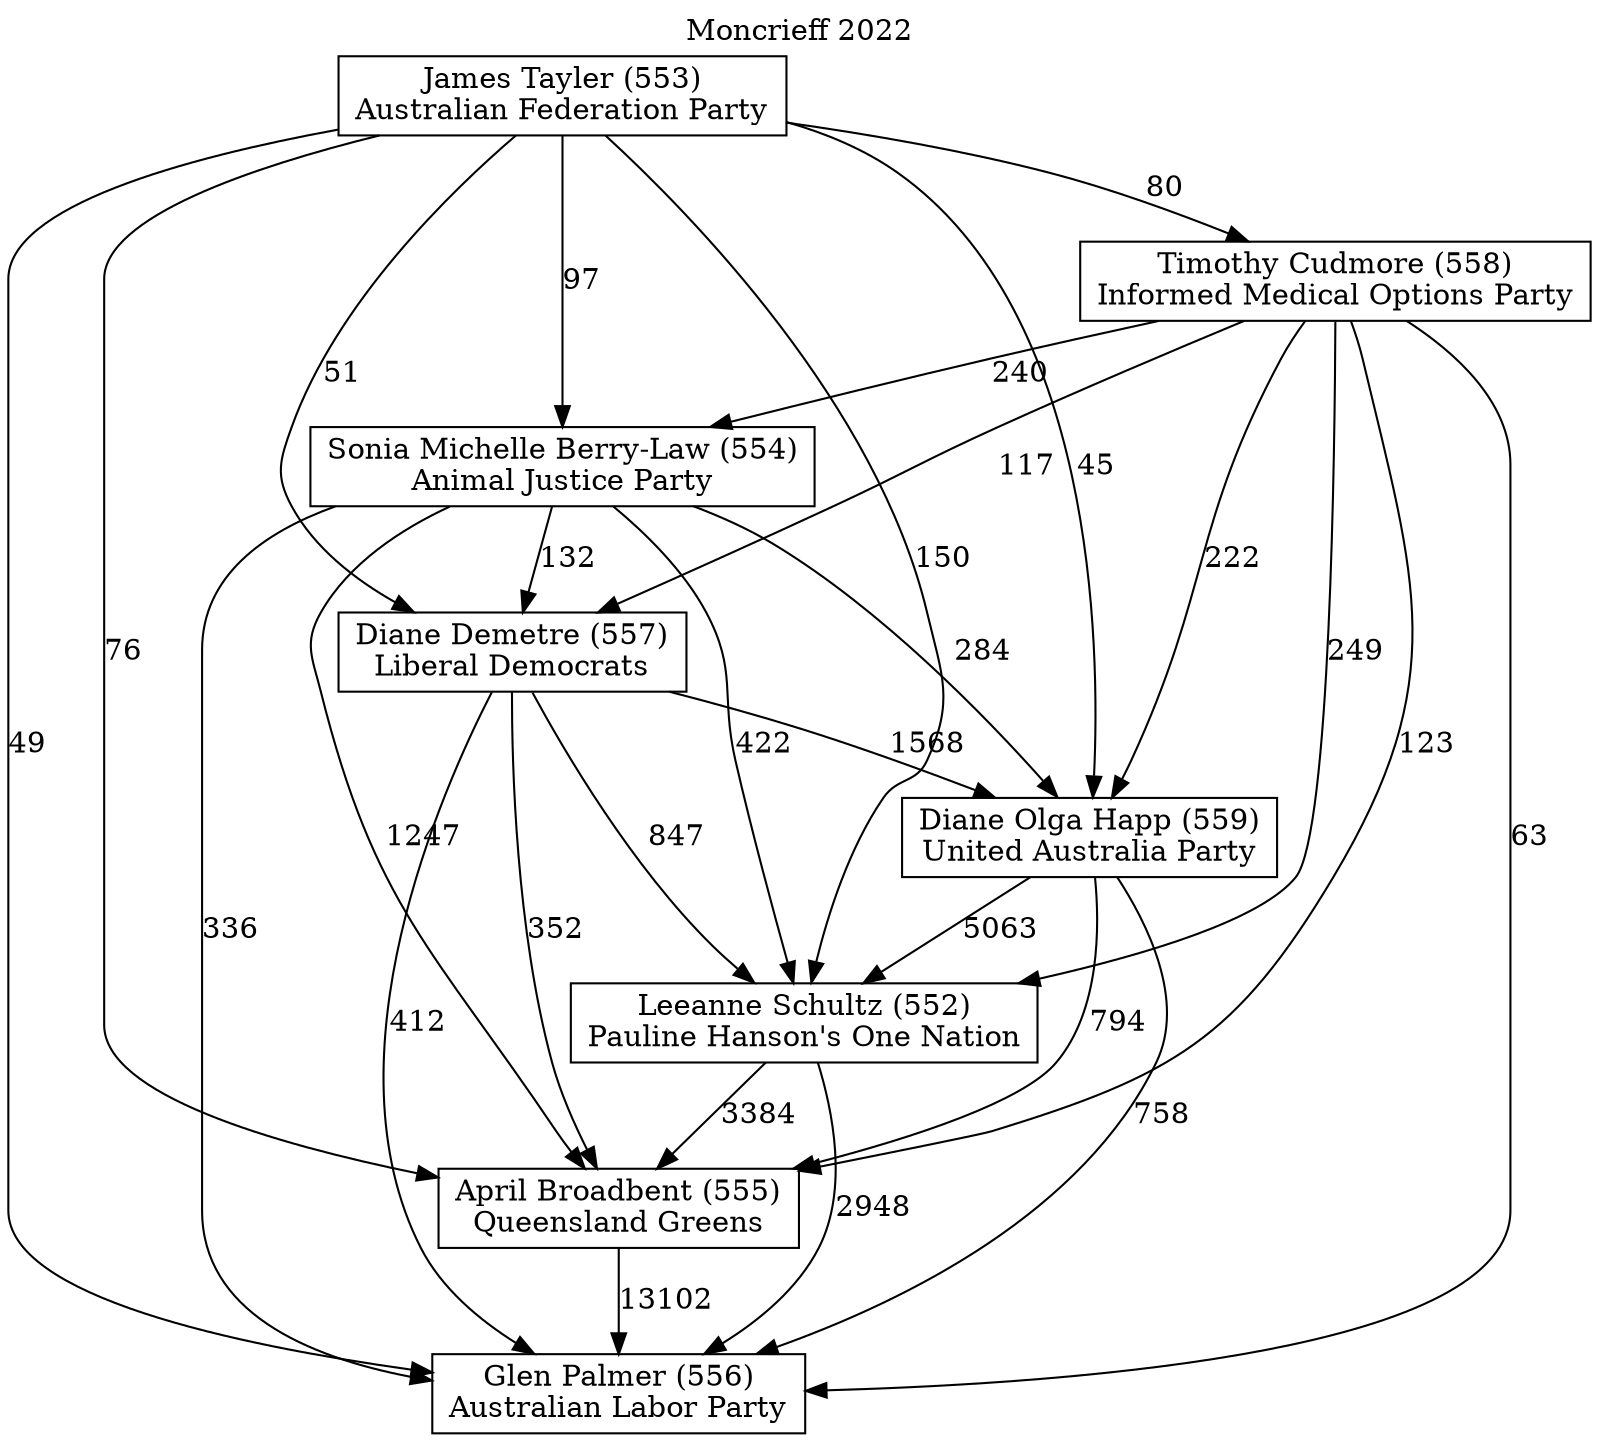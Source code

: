 // House preference flow
digraph "Glen Palmer (556)_Moncrieff_2022" {
	graph [label="Moncrieff 2022" labelloc=t mclimit=10]
	node [shape=box]
	"Diane Demetre (557)" [label="Diane Demetre (557)
Liberal Democrats"]
	"James Tayler (553)" [label="James Tayler (553)
Australian Federation Party"]
	"Timothy Cudmore (558)" [label="Timothy Cudmore (558)
Informed Medical Options Party"]
	"Sonia Michelle Berry-Law (554)" [label="Sonia Michelle Berry-Law (554)
Animal Justice Party"]
	"April Broadbent (555)" [label="April Broadbent (555)
Queensland Greens"]
	"Glen Palmer (556)" [label="Glen Palmer (556)
Australian Labor Party"]
	"Leeanne Schultz (552)" [label="Leeanne Schultz (552)
Pauline Hanson's One Nation"]
	"Diane Olga Happ (559)" [label="Diane Olga Happ (559)
United Australia Party"]
	"Sonia Michelle Berry-Law (554)" -> "April Broadbent (555)" [label=1247]
	"April Broadbent (555)" -> "Glen Palmer (556)" [label=13102]
	"Timothy Cudmore (558)" -> "Leeanne Schultz (552)" [label=249]
	"Sonia Michelle Berry-Law (554)" -> "Leeanne Schultz (552)" [label=422]
	"Diane Olga Happ (559)" -> "Leeanne Schultz (552)" [label=5063]
	"Diane Demetre (557)" -> "April Broadbent (555)" [label=352]
	"Timothy Cudmore (558)" -> "Diane Olga Happ (559)" [label=222]
	"Timothy Cudmore (558)" -> "April Broadbent (555)" [label=123]
	"James Tayler (553)" -> "Leeanne Schultz (552)" [label=150]
	"Diane Olga Happ (559)" -> "April Broadbent (555)" [label=794]
	"Diane Demetre (557)" -> "Leeanne Schultz (552)" [label=847]
	"Diane Olga Happ (559)" -> "Glen Palmer (556)" [label=758]
	"James Tayler (553)" -> "Diane Olga Happ (559)" [label=45]
	"James Tayler (553)" -> "April Broadbent (555)" [label=76]
	"James Tayler (553)" -> "Glen Palmer (556)" [label=49]
	"Timothy Cudmore (558)" -> "Diane Demetre (557)" [label=117]
	"James Tayler (553)" -> "Timothy Cudmore (558)" [label=80]
	"James Tayler (553)" -> "Sonia Michelle Berry-Law (554)" [label=97]
	"Leeanne Schultz (552)" -> "Glen Palmer (556)" [label=2948]
	"Sonia Michelle Berry-Law (554)" -> "Diane Olga Happ (559)" [label=284]
	"Timothy Cudmore (558)" -> "Glen Palmer (556)" [label=63]
	"Diane Demetre (557)" -> "Glen Palmer (556)" [label=412]
	"Sonia Michelle Berry-Law (554)" -> "Diane Demetre (557)" [label=132]
	"Diane Demetre (557)" -> "Diane Olga Happ (559)" [label=1568]
	"Leeanne Schultz (552)" -> "April Broadbent (555)" [label=3384]
	"Timothy Cudmore (558)" -> "Sonia Michelle Berry-Law (554)" [label=240]
	"James Tayler (553)" -> "Diane Demetre (557)" [label=51]
	"Sonia Michelle Berry-Law (554)" -> "Glen Palmer (556)" [label=336]
}
